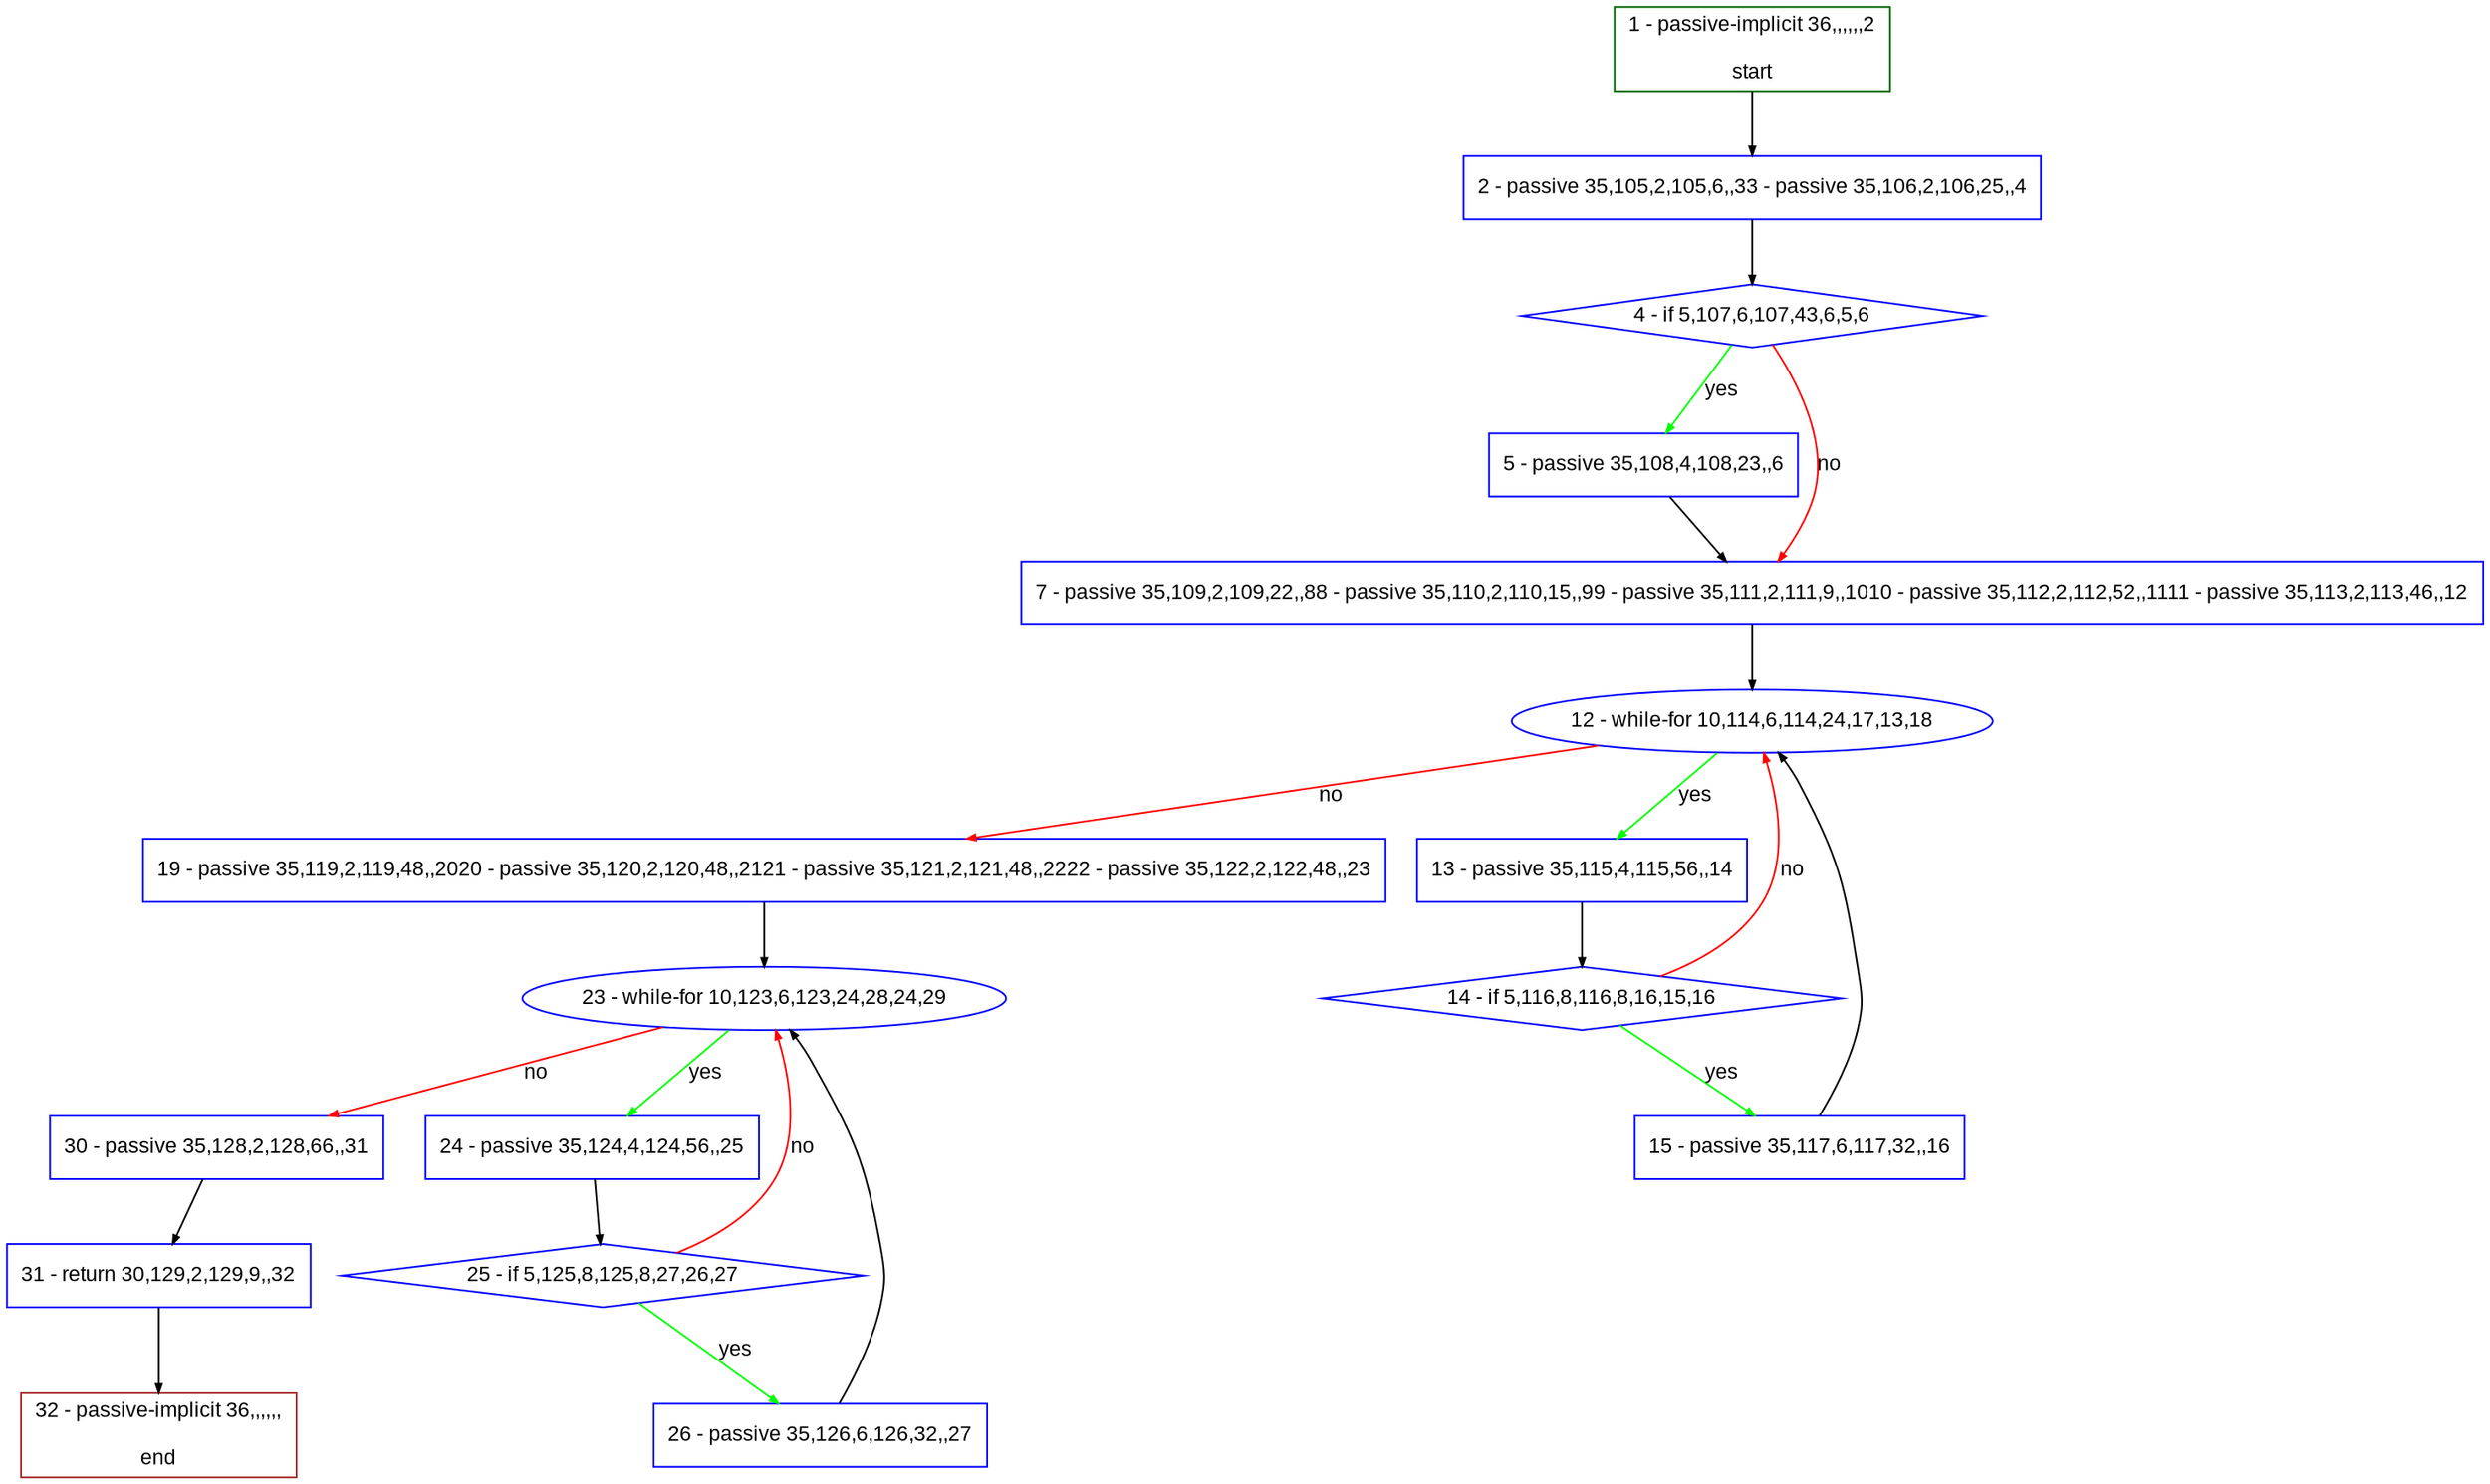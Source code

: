 digraph "" {
  graph [pack="true", label="", fontsize="12", packmode="clust", fontname="Arial", fillcolor="#FFFFCC", bgcolor="white", style="rounded,filled", compound="true"];
  node [node_initialized="no", label="", color="grey", fontsize="12", fillcolor="white", fontname="Arial", style="filled", shape="rectangle", compound="true", fixedsize="false"];
  edge [fontcolor="black", arrowhead="normal", arrowtail="none", arrowsize="0.5", ltail="", label="", color="black", fontsize="12", lhead="", fontname="Arial", dir="forward", compound="true"];
  __N1 [label="2 - passive 35,105,2,105,6,,33 - passive 35,106,2,106,25,,4", color="#0000ff", fillcolor="#ffffff", style="filled", shape="box"];
  __N2 [label="1 - passive-implicit 36,,,,,,2\n\nstart", color="#006400", fillcolor="#ffffff", style="filled", shape="box"];
  __N3 [label="4 - if 5,107,6,107,43,6,5,6", color="#0000ff", fillcolor="#ffffff", style="filled", shape="diamond"];
  __N4 [label="5 - passive 35,108,4,108,23,,6", color="#0000ff", fillcolor="#ffffff", style="filled", shape="box"];
  __N5 [label="7 - passive 35,109,2,109,22,,88 - passive 35,110,2,110,15,,99 - passive 35,111,2,111,9,,1010 - passive 35,112,2,112,52,,1111 - passive 35,113,2,113,46,,12", color="#0000ff", fillcolor="#ffffff", style="filled", shape="box"];
  __N6 [label="12 - while-for 10,114,6,114,24,17,13,18", color="#0000ff", fillcolor="#ffffff", style="filled", shape="oval"];
  __N7 [label="13 - passive 35,115,4,115,56,,14", color="#0000ff", fillcolor="#ffffff", style="filled", shape="box"];
  __N8 [label="19 - passive 35,119,2,119,48,,2020 - passive 35,120,2,120,48,,2121 - passive 35,121,2,121,48,,2222 - passive 35,122,2,122,48,,23", color="#0000ff", fillcolor="#ffffff", style="filled", shape="box"];
  __N9 [label="14 - if 5,116,8,116,8,16,15,16", color="#0000ff", fillcolor="#ffffff", style="filled", shape="diamond"];
  __N10 [label="15 - passive 35,117,6,117,32,,16", color="#0000ff", fillcolor="#ffffff", style="filled", shape="box"];
  __N11 [label="23 - while-for 10,123,6,123,24,28,24,29", color="#0000ff", fillcolor="#ffffff", style="filled", shape="oval"];
  __N12 [label="24 - passive 35,124,4,124,56,,25", color="#0000ff", fillcolor="#ffffff", style="filled", shape="box"];
  __N13 [label="30 - passive 35,128,2,128,66,,31", color="#0000ff", fillcolor="#ffffff", style="filled", shape="box"];
  __N14 [label="25 - if 5,125,8,125,8,27,26,27", color="#0000ff", fillcolor="#ffffff", style="filled", shape="diamond"];
  __N15 [label="26 - passive 35,126,6,126,32,,27", color="#0000ff", fillcolor="#ffffff", style="filled", shape="box"];
  __N16 [label="31 - return 30,129,2,129,9,,32", color="#0000ff", fillcolor="#ffffff", style="filled", shape="box"];
  __N17 [label="32 - passive-implicit 36,,,,,,\n\nend", color="#a52a2a", fillcolor="#ffffff", style="filled", shape="box"];
  __N2 -> __N1 [arrowhead="normal", arrowtail="none", color="#000000", label="", dir="forward"];
  __N1 -> __N3 [arrowhead="normal", arrowtail="none", color="#000000", label="", dir="forward"];
  __N3 -> __N4 [arrowhead="normal", arrowtail="none", color="#00ff00", label="yes", dir="forward"];
  __N3 -> __N5 [arrowhead="normal", arrowtail="none", color="#ff0000", label="no", dir="forward"];
  __N4 -> __N5 [arrowhead="normal", arrowtail="none", color="#000000", label="", dir="forward"];
  __N5 -> __N6 [arrowhead="normal", arrowtail="none", color="#000000", label="", dir="forward"];
  __N6 -> __N7 [arrowhead="normal", arrowtail="none", color="#00ff00", label="yes", dir="forward"];
  __N6 -> __N8 [arrowhead="normal", arrowtail="none", color="#ff0000", label="no", dir="forward"];
  __N7 -> __N9 [arrowhead="normal", arrowtail="none", color="#000000", label="", dir="forward"];
  __N9 -> __N6 [arrowhead="normal", arrowtail="none", color="#ff0000", label="no", dir="forward"];
  __N9 -> __N10 [arrowhead="normal", arrowtail="none", color="#00ff00", label="yes", dir="forward"];
  __N10 -> __N6 [arrowhead="normal", arrowtail="none", color="#000000", label="", dir="forward"];
  __N8 -> __N11 [arrowhead="normal", arrowtail="none", color="#000000", label="", dir="forward"];
  __N11 -> __N12 [arrowhead="normal", arrowtail="none", color="#00ff00", label="yes", dir="forward"];
  __N11 -> __N13 [arrowhead="normal", arrowtail="none", color="#ff0000", label="no", dir="forward"];
  __N12 -> __N14 [arrowhead="normal", arrowtail="none", color="#000000", label="", dir="forward"];
  __N14 -> __N11 [arrowhead="normal", arrowtail="none", color="#ff0000", label="no", dir="forward"];
  __N14 -> __N15 [arrowhead="normal", arrowtail="none", color="#00ff00", label="yes", dir="forward"];
  __N15 -> __N11 [arrowhead="normal", arrowtail="none", color="#000000", label="", dir="forward"];
  __N13 -> __N16 [arrowhead="normal", arrowtail="none", color="#000000", label="", dir="forward"];
  __N16 -> __N17 [arrowhead="normal", arrowtail="none", color="#000000", label="", dir="forward"];
}
